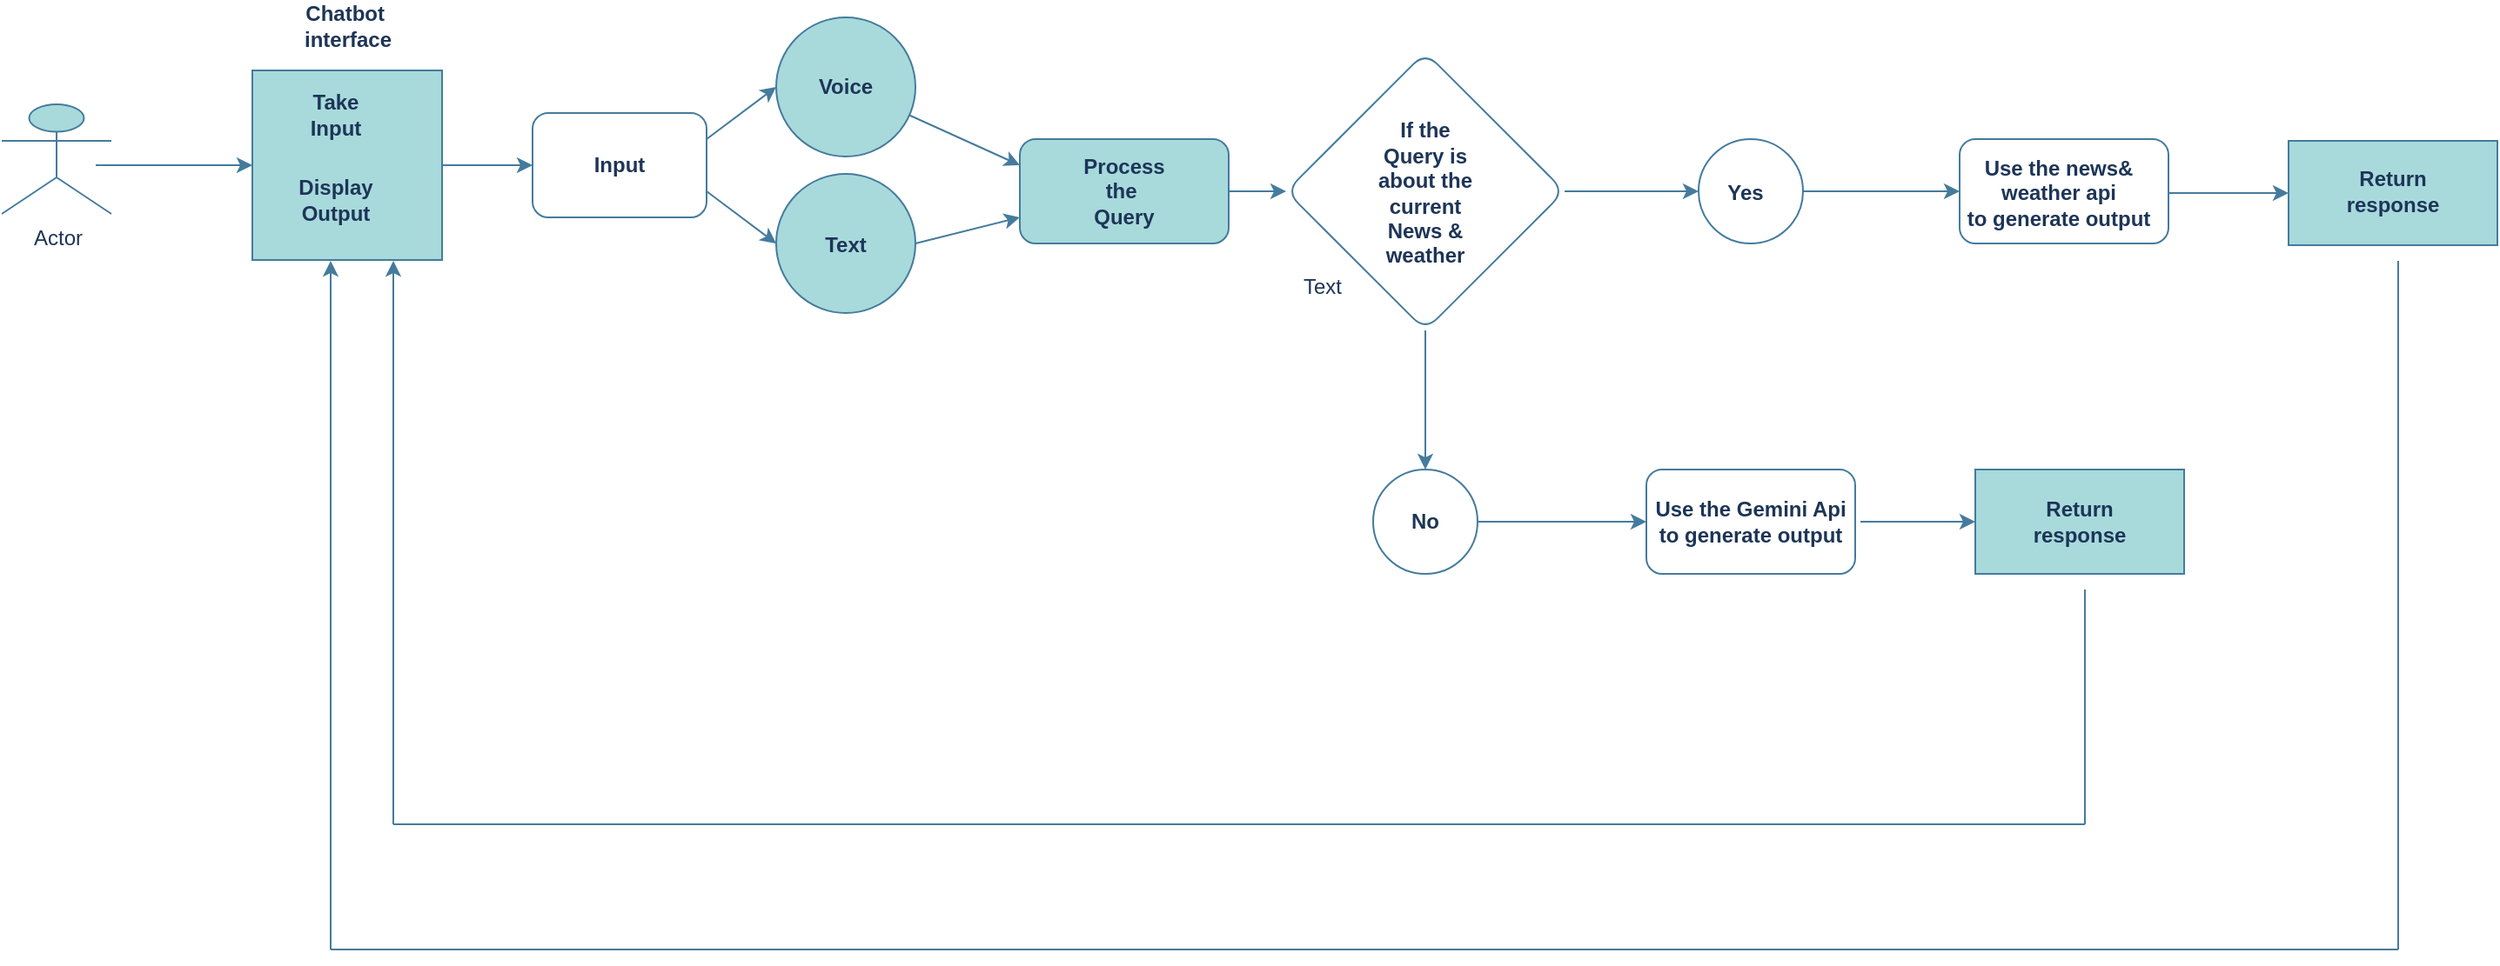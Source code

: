 <mxfile version="26.0.14">
  <diagram name="Page-1" id="WGX-TNtPYBnaQaIRH1jn">
    <mxGraphModel dx="3585" dy="803" grid="1" gridSize="9" guides="1" tooltips="1" connect="1" arrows="1" fold="1" page="1" pageScale="1" pageWidth="1600" pageHeight="900" math="0" shadow="0">
      <root>
        <mxCell id="0" />
        <mxCell id="1" parent="0" />
        <mxCell id="cmiLRkFoAbaz6LtYjS5a-15" value="" style="rounded=1;whiteSpace=wrap;html=1;labelBackgroundColor=none;fillColor=#A8DADC;strokeColor=#457B9D;fontColor=#1D3557;" vertex="1" parent="1">
          <mxGeometry x="540" y="290" width="120" height="60" as="geometry" />
        </mxCell>
        <mxCell id="cmiLRkFoAbaz6LtYjS5a-16" value="" style="endArrow=classic;html=1;rounded=1;entryX=0;entryY=0.25;entryDx=0;entryDy=0;labelBackgroundColor=none;fontColor=default;strokeColor=#457B9D;" edge="1" parent="1" source="cmiLRkFoAbaz6LtYjS5a-9" target="cmiLRkFoAbaz6LtYjS5a-15">
          <mxGeometry width="50" height="50" relative="1" as="geometry">
            <mxPoint x="350" y="270" as="sourcePoint" />
            <mxPoint x="380" y="240" as="targetPoint" />
          </mxGeometry>
        </mxCell>
        <mxCell id="cmiLRkFoAbaz6LtYjS5a-17" value="" style="endArrow=classic;html=1;rounded=1;entryX=0;entryY=0.75;entryDx=0;entryDy=0;exitX=1;exitY=0.5;exitDx=0;exitDy=0;labelBackgroundColor=none;fontColor=default;strokeColor=#457B9D;" edge="1" parent="1" source="cmiLRkFoAbaz6LtYjS5a-23" target="cmiLRkFoAbaz6LtYjS5a-15">
          <mxGeometry width="50" height="50" relative="1" as="geometry">
            <mxPoint x="410" y="360" as="sourcePoint" />
            <mxPoint x="410" y="315" as="targetPoint" />
          </mxGeometry>
        </mxCell>
        <mxCell id="cmiLRkFoAbaz6LtYjS5a-52" style="edgeStyle=orthogonalEdgeStyle;rounded=1;orthogonalLoop=1;jettySize=auto;html=1;entryX=0;entryY=0.5;entryDx=0;entryDy=0;fontFamily=Helvetica;fontSize=12;fontColor=default;labelBackgroundColor=none;strokeColor=#457B9D;" edge="1" parent="1" source="cmiLRkFoAbaz6LtYjS5a-18" target="cmiLRkFoAbaz6LtYjS5a-49">
          <mxGeometry relative="1" as="geometry" />
        </mxCell>
        <mxCell id="cmiLRkFoAbaz6LtYjS5a-18" value="&lt;b&gt;Process&lt;/b&gt;&lt;div&gt;&lt;b&gt;the&amp;nbsp;&lt;/b&gt;&lt;/div&gt;&lt;div&gt;&lt;b&gt;Query&lt;/b&gt;&lt;/div&gt;" style="text;html=1;align=center;verticalAlign=middle;whiteSpace=wrap;rounded=1;labelBackgroundColor=none;fontColor=#1D3557;" vertex="1" parent="1">
          <mxGeometry x="540" y="305" width="120" height="30" as="geometry" />
        </mxCell>
        <mxCell id="cmiLRkFoAbaz6LtYjS5a-9" value="" style="ellipse;whiteSpace=wrap;html=1;aspect=fixed;rounded=1;labelBackgroundColor=none;fillColor=#A8DADC;strokeColor=#457B9D;fontColor=#1D3557;" vertex="1" parent="1">
          <mxGeometry x="400" y="220" width="80" height="80" as="geometry" />
        </mxCell>
        <mxCell id="cmiLRkFoAbaz6LtYjS5a-23" value="" style="ellipse;whiteSpace=wrap;html=1;aspect=fixed;rounded=1;labelBackgroundColor=none;fillColor=#A8DADC;strokeColor=#457B9D;fontColor=#1D3557;" vertex="1" parent="1">
          <mxGeometry x="400" y="310" width="80" height="80" as="geometry" />
        </mxCell>
        <mxCell id="cmiLRkFoAbaz6LtYjS5a-24" value="" style="rounded=1;whiteSpace=wrap;html=1;align=center;verticalAlign=middle;fontFamily=Helvetica;fontSize=12;fillColor=none;labelBackgroundColor=none;strokeColor=#457B9D;fontColor=#1D3557;" vertex="1" parent="1">
          <mxGeometry x="260" y="275" width="100" height="60" as="geometry" />
        </mxCell>
        <mxCell id="cmiLRkFoAbaz6LtYjS5a-25" value="" style="endArrow=classic;html=1;rounded=1;fontFamily=Helvetica;fontSize=12;fontColor=default;entryX=0;entryY=0.5;entryDx=0;entryDy=0;labelBackgroundColor=none;exitX=1;exitY=0.25;exitDx=0;exitDy=0;strokeColor=#457B9D;" edge="1" parent="1" source="cmiLRkFoAbaz6LtYjS5a-24" target="cmiLRkFoAbaz6LtYjS5a-9">
          <mxGeometry width="50" height="50" relative="1" as="geometry">
            <mxPoint x="280" y="280" as="sourcePoint" />
            <mxPoint x="330" y="230" as="targetPoint" />
          </mxGeometry>
        </mxCell>
        <mxCell id="cmiLRkFoAbaz6LtYjS5a-26" value="" style="endArrow=classic;html=1;rounded=1;fontFamily=Helvetica;fontSize=12;fontColor=default;entryX=0;entryY=0.5;entryDx=0;entryDy=0;labelBackgroundColor=none;exitX=1;exitY=0.75;exitDx=0;exitDy=0;strokeColor=#457B9D;" edge="1" parent="1" source="cmiLRkFoAbaz6LtYjS5a-24" target="cmiLRkFoAbaz6LtYjS5a-23">
          <mxGeometry width="50" height="50" relative="1" as="geometry">
            <mxPoint x="280" y="320" as="sourcePoint" />
            <mxPoint x="310" y="350" as="targetPoint" />
          </mxGeometry>
        </mxCell>
        <mxCell id="cmiLRkFoAbaz6LtYjS5a-29" value="&lt;b&gt;Input&lt;/b&gt;" style="text;html=1;align=center;verticalAlign=middle;whiteSpace=wrap;rounded=1;fontFamily=Helvetica;fontSize=12;labelBackgroundColor=none;fontColor=#1D3557;" vertex="1" parent="1">
          <mxGeometry x="280" y="290" width="60" height="30" as="geometry" />
        </mxCell>
        <mxCell id="cmiLRkFoAbaz6LtYjS5a-30" value="&lt;b&gt;Text&lt;/b&gt;" style="text;html=1;align=center;verticalAlign=middle;whiteSpace=wrap;rounded=1;fontFamily=Helvetica;fontSize=12;labelBackgroundColor=none;fontColor=#1D3557;" vertex="1" parent="1">
          <mxGeometry x="410" y="336" width="60" height="30" as="geometry" />
        </mxCell>
        <mxCell id="cmiLRkFoAbaz6LtYjS5a-31" value="&lt;b&gt;Voice&lt;/b&gt;" style="text;html=1;align=center;verticalAlign=middle;whiteSpace=wrap;rounded=1;fontFamily=Helvetica;fontSize=12;labelBackgroundColor=none;fontColor=#1D3557;" vertex="1" parent="1">
          <mxGeometry x="410" y="245" width="60" height="30" as="geometry" />
        </mxCell>
        <mxCell id="cmiLRkFoAbaz6LtYjS5a-33" value="&lt;b&gt;If the Query is about the current News &amp;amp; weather&lt;/b&gt;" style="text;html=1;align=center;verticalAlign=middle;whiteSpace=wrap;rounded=1;fontFamily=Helvetica;fontSize=12;labelBackgroundColor=none;fontColor=#1D3557;" vertex="1" parent="1">
          <mxGeometry x="743" y="306" width="60" height="29" as="geometry" />
        </mxCell>
        <mxCell id="cmiLRkFoAbaz6LtYjS5a-57" style="edgeStyle=orthogonalEdgeStyle;rounded=1;orthogonalLoop=1;jettySize=auto;html=1;entryX=0;entryY=0.5;entryDx=0;entryDy=0;fontFamily=Helvetica;fontSize=12;fontColor=default;labelBackgroundColor=none;strokeColor=#457B9D;" edge="1" parent="1" source="cmiLRkFoAbaz6LtYjS5a-49" target="cmiLRkFoAbaz6LtYjS5a-56">
          <mxGeometry relative="1" as="geometry" />
        </mxCell>
        <mxCell id="cmiLRkFoAbaz6LtYjS5a-61" style="edgeStyle=orthogonalEdgeStyle;rounded=0;orthogonalLoop=1;jettySize=auto;html=1;exitX=0.5;exitY=1;exitDx=0;exitDy=0;entryX=0.5;entryY=0;entryDx=0;entryDy=0;fontColor=default;labelBackgroundColor=none;strokeColor=#457B9D;" edge="1" parent="1" source="cmiLRkFoAbaz6LtYjS5a-49" target="cmiLRkFoAbaz6LtYjS5a-60">
          <mxGeometry relative="1" as="geometry" />
        </mxCell>
        <mxCell id="cmiLRkFoAbaz6LtYjS5a-49" value="" style="rhombus;whiteSpace=wrap;html=1;rounded=1;align=center;verticalAlign=middle;fontFamily=Helvetica;fontSize=12;fillColor=none;movable=1;resizable=1;rotatable=1;deletable=1;editable=1;locked=0;connectable=1;labelBackgroundColor=none;strokeColor=#457B9D;fontColor=#1D3557;" vertex="1" parent="1">
          <mxGeometry x="693" y="240" width="160" height="160" as="geometry" />
        </mxCell>
        <mxCell id="cmiLRkFoAbaz6LtYjS5a-54" value="&lt;b&gt;Yes&lt;/b&gt;" style="text;html=1;align=center;verticalAlign=middle;whiteSpace=wrap;rounded=1;fontFamily=Helvetica;fontSize=12;labelBackgroundColor=none;fontColor=#1D3557;" vertex="1" parent="1">
          <mxGeometry x="927" y="306" width="60" height="30" as="geometry" />
        </mxCell>
        <mxCell id="cmiLRkFoAbaz6LtYjS5a-59" style="edgeStyle=orthogonalEdgeStyle;rounded=1;orthogonalLoop=1;jettySize=auto;html=1;entryX=0;entryY=0.5;entryDx=0;entryDy=0;fontFamily=Helvetica;fontSize=12;fontColor=default;labelBackgroundColor=none;strokeColor=#457B9D;" edge="1" parent="1" source="cmiLRkFoAbaz6LtYjS5a-56" target="cmiLRkFoAbaz6LtYjS5a-58">
          <mxGeometry relative="1" as="geometry" />
        </mxCell>
        <mxCell id="cmiLRkFoAbaz6LtYjS5a-56" value="" style="ellipse;whiteSpace=wrap;html=1;aspect=fixed;rounded=1;align=center;verticalAlign=middle;fontFamily=Helvetica;fontSize=12;fillColor=none;labelBackgroundColor=none;strokeColor=#457B9D;fontColor=#1D3557;" vertex="1" parent="1">
          <mxGeometry x="930" y="290" width="60" height="60" as="geometry" />
        </mxCell>
        <mxCell id="cmiLRkFoAbaz6LtYjS5a-58" value="" style="rounded=1;whiteSpace=wrap;html=1;align=center;verticalAlign=middle;fontFamily=Helvetica;fontSize=12;fillColor=none;labelBackgroundColor=none;strokeColor=#457B9D;fontColor=#1D3557;" vertex="1" parent="1">
          <mxGeometry x="1080" y="290" width="120" height="60" as="geometry" />
        </mxCell>
        <mxCell id="cmiLRkFoAbaz6LtYjS5a-60" value="" style="ellipse;whiteSpace=wrap;html=1;aspect=fixed;rounded=1;align=center;verticalAlign=middle;fontFamily=Helvetica;fontSize=12;fillColor=none;labelBackgroundColor=none;strokeColor=#457B9D;fontColor=#1D3557;" vertex="1" parent="1">
          <mxGeometry x="743" y="480" width="60" height="60" as="geometry" />
        </mxCell>
        <mxCell id="cmiLRkFoAbaz6LtYjS5a-65" style="edgeStyle=orthogonalEdgeStyle;rounded=0;orthogonalLoop=1;jettySize=auto;html=1;fontColor=default;labelBackgroundColor=none;strokeColor=#457B9D;" edge="1" parent="1" source="cmiLRkFoAbaz6LtYjS5a-62">
          <mxGeometry relative="1" as="geometry">
            <mxPoint x="900" y="510" as="targetPoint" />
          </mxGeometry>
        </mxCell>
        <mxCell id="cmiLRkFoAbaz6LtYjS5a-62" value="&lt;b&gt;No&lt;/b&gt;" style="text;html=1;align=center;verticalAlign=middle;whiteSpace=wrap;rounded=0;labelBackgroundColor=none;fontColor=#1D3557;" vertex="1" parent="1">
          <mxGeometry x="743" y="495" width="60" height="30" as="geometry" />
        </mxCell>
        <mxCell id="cmiLRkFoAbaz6LtYjS5a-63" value="" style="rounded=1;whiteSpace=wrap;html=1;align=center;verticalAlign=middle;fontFamily=Helvetica;fontSize=12;fillColor=none;labelBackgroundColor=none;strokeColor=#457B9D;fontColor=#1D3557;" vertex="1" parent="1">
          <mxGeometry x="900" y="480" width="120" height="60" as="geometry" />
        </mxCell>
        <mxCell id="cmiLRkFoAbaz6LtYjS5a-70" style="edgeStyle=orthogonalEdgeStyle;rounded=0;orthogonalLoop=1;jettySize=auto;html=1;entryX=0;entryY=0.5;entryDx=0;entryDy=0;fontColor=default;labelBackgroundColor=none;strokeColor=#457B9D;" edge="1" parent="1" source="cmiLRkFoAbaz6LtYjS5a-66" target="cmiLRkFoAbaz6LtYjS5a-68">
          <mxGeometry relative="1" as="geometry" />
        </mxCell>
        <mxCell id="cmiLRkFoAbaz6LtYjS5a-66" value="&lt;b&gt;Use the news&amp;amp; weather api to&amp;nbsp;generate output&lt;/b&gt;" style="text;html=1;align=center;verticalAlign=middle;whiteSpace=wrap;rounded=0;labelBackgroundColor=none;fontColor=#1D3557;" vertex="1" parent="1">
          <mxGeometry x="1074" y="306" width="126" height="30" as="geometry" />
        </mxCell>
        <mxCell id="cmiLRkFoAbaz6LtYjS5a-83" style="edgeStyle=orthogonalEdgeStyle;rounded=0;orthogonalLoop=1;jettySize=auto;html=1;entryX=0;entryY=0.5;entryDx=0;entryDy=0;fontColor=default;labelBackgroundColor=none;strokeColor=#457B9D;" edge="1" parent="1" source="cmiLRkFoAbaz6LtYjS5a-67" target="cmiLRkFoAbaz6LtYjS5a-81">
          <mxGeometry relative="1" as="geometry" />
        </mxCell>
        <mxCell id="cmiLRkFoAbaz6LtYjS5a-67" value="&lt;b&gt;Use the Gemini Api to generate output&lt;/b&gt;" style="text;html=1;align=center;verticalAlign=middle;whiteSpace=wrap;rounded=0;labelBackgroundColor=none;fontColor=#1D3557;" vertex="1" parent="1">
          <mxGeometry x="897" y="495" width="126" height="30" as="geometry" />
        </mxCell>
        <mxCell id="cmiLRkFoAbaz6LtYjS5a-68" value="" style="rounded=0;whiteSpace=wrap;html=1;labelBackgroundColor=none;fillColor=#A8DADC;strokeColor=#457B9D;fontColor=#1D3557;" vertex="1" parent="1">
          <mxGeometry x="1269" y="291" width="120" height="60" as="geometry" />
        </mxCell>
        <mxCell id="cmiLRkFoAbaz6LtYjS5a-69" value="&lt;b&gt;Return response&lt;/b&gt;" style="text;html=1;align=center;verticalAlign=middle;whiteSpace=wrap;rounded=0;labelBackgroundColor=none;fontColor=#1D3557;" vertex="1" parent="1">
          <mxGeometry x="1299" y="305" width="60" height="30" as="geometry" />
        </mxCell>
        <mxCell id="cmiLRkFoAbaz6LtYjS5a-78" style="edgeStyle=orthogonalEdgeStyle;rounded=0;orthogonalLoop=1;jettySize=auto;html=1;entryX=0;entryY=0.5;entryDx=0;entryDy=0;fontColor=default;labelBackgroundColor=none;strokeColor=#457B9D;" edge="1" parent="1" source="cmiLRkFoAbaz6LtYjS5a-76" target="cmiLRkFoAbaz6LtYjS5a-24">
          <mxGeometry relative="1" as="geometry" />
        </mxCell>
        <mxCell id="cmiLRkFoAbaz6LtYjS5a-76" value="" style="whiteSpace=wrap;html=1;aspect=fixed;labelBackgroundColor=none;fillColor=#A8DADC;strokeColor=#457B9D;fontColor=#1D3557;" vertex="1" parent="1">
          <mxGeometry x="99" y="250.5" width="109" height="109" as="geometry" />
        </mxCell>
        <mxCell id="cmiLRkFoAbaz6LtYjS5a-80" value="" style="endArrow=none;html=1;rounded=0;fontColor=default;labelBackgroundColor=none;strokeColor=#457B9D;" edge="1" parent="1">
          <mxGeometry width="50" height="50" relative="1" as="geometry">
            <mxPoint x="1332" y="756" as="sourcePoint" />
            <mxPoint x="1332" y="360" as="targetPoint" />
          </mxGeometry>
        </mxCell>
        <mxCell id="cmiLRkFoAbaz6LtYjS5a-81" value="" style="rounded=0;whiteSpace=wrap;html=1;labelBackgroundColor=none;fillColor=#A8DADC;strokeColor=#457B9D;fontColor=#1D3557;" vertex="1" parent="1">
          <mxGeometry x="1089" y="480" width="120" height="60" as="geometry" />
        </mxCell>
        <mxCell id="cmiLRkFoAbaz6LtYjS5a-82" value="&lt;b&gt;Return response&lt;/b&gt;" style="text;html=1;align=center;verticalAlign=middle;whiteSpace=wrap;rounded=0;labelBackgroundColor=none;fontColor=#1D3557;" vertex="1" parent="1">
          <mxGeometry x="1119" y="495" width="60" height="30" as="geometry" />
        </mxCell>
        <mxCell id="cmiLRkFoAbaz6LtYjS5a-85" value="&lt;b&gt;Display&lt;/b&gt;&lt;div&gt;&lt;b&gt;Output&lt;/b&gt;&lt;/div&gt;" style="text;html=1;align=center;verticalAlign=middle;whiteSpace=wrap;rounded=0;labelBackgroundColor=none;fontColor=#1D3557;" vertex="1" parent="1">
          <mxGeometry x="117" y="310" width="60" height="30" as="geometry" />
        </mxCell>
        <mxCell id="cmiLRkFoAbaz6LtYjS5a-86" value="&lt;b&gt;Take&lt;/b&gt;&lt;div&gt;&lt;b&gt;Input&lt;/b&gt;&lt;/div&gt;" style="text;html=1;align=center;verticalAlign=middle;whiteSpace=wrap;rounded=0;labelBackgroundColor=none;fontColor=#1D3557;" vertex="1" parent="1">
          <mxGeometry x="117" y="261" width="60" height="30" as="geometry" />
        </mxCell>
        <mxCell id="cmiLRkFoAbaz6LtYjS5a-88" value="" style="endArrow=none;html=1;rounded=0;fontColor=default;labelBackgroundColor=none;strokeColor=#457B9D;" edge="1" parent="1">
          <mxGeometry width="50" height="50" relative="1" as="geometry">
            <mxPoint x="1152" y="684" as="sourcePoint" />
            <mxPoint x="1152" y="549" as="targetPoint" />
          </mxGeometry>
        </mxCell>
        <mxCell id="cmiLRkFoAbaz6LtYjS5a-91" style="edgeStyle=orthogonalEdgeStyle;rounded=0;orthogonalLoop=1;jettySize=auto;html=1;entryX=0;entryY=0.5;entryDx=0;entryDy=0;fontColor=default;labelBackgroundColor=none;strokeColor=#457B9D;" edge="1" parent="1" target="cmiLRkFoAbaz6LtYjS5a-76">
          <mxGeometry relative="1" as="geometry">
            <mxPoint x="36" y="305.0" as="sourcePoint" />
            <Array as="points">
              <mxPoint x="9" y="305" />
              <mxPoint x="9" y="305" />
            </Array>
          </mxGeometry>
        </mxCell>
        <mxCell id="cmiLRkFoAbaz6LtYjS5a-92" value="" style="endArrow=none;html=1;rounded=0;fontColor=default;labelBackgroundColor=none;strokeColor=#457B9D;" edge="1" parent="1">
          <mxGeometry width="50" height="50" relative="1" as="geometry">
            <mxPoint x="144" y="756" as="sourcePoint" />
            <mxPoint x="1332" y="756" as="targetPoint" />
          </mxGeometry>
        </mxCell>
        <mxCell id="cmiLRkFoAbaz6LtYjS5a-93" value="" style="endArrow=classic;html=1;rounded=0;fontColor=default;labelBackgroundColor=none;strokeColor=#457B9D;" edge="1" parent="1">
          <mxGeometry width="50" height="50" relative="1" as="geometry">
            <mxPoint x="144" y="756" as="sourcePoint" />
            <mxPoint x="144" y="360" as="targetPoint" />
          </mxGeometry>
        </mxCell>
        <mxCell id="cmiLRkFoAbaz6LtYjS5a-94" value="" style="endArrow=none;html=1;rounded=0;fontColor=default;labelBackgroundColor=none;strokeColor=#457B9D;" edge="1" parent="1">
          <mxGeometry width="50" height="50" relative="1" as="geometry">
            <mxPoint x="180" y="684" as="sourcePoint" />
            <mxPoint x="1152" y="684" as="targetPoint" />
          </mxGeometry>
        </mxCell>
        <mxCell id="cmiLRkFoAbaz6LtYjS5a-96" value="" style="endArrow=classic;html=1;rounded=0;fontColor=default;labelBackgroundColor=none;strokeColor=#457B9D;" edge="1" parent="1">
          <mxGeometry width="50" height="50" relative="1" as="geometry">
            <mxPoint x="180" y="684" as="sourcePoint" />
            <mxPoint x="180" y="360" as="targetPoint" />
          </mxGeometry>
        </mxCell>
        <mxCell id="cmiLRkFoAbaz6LtYjS5a-97" value="Text" style="text;html=1;align=center;verticalAlign=middle;whiteSpace=wrap;rounded=0;labelBackgroundColor=none;fontColor=#1D3557;" vertex="1" parent="1">
          <mxGeometry x="684" y="360" width="60" height="30" as="geometry" />
        </mxCell>
        <mxCell id="cmiLRkFoAbaz6LtYjS5a-98" value="&lt;b&gt;Chatbot&amp;nbsp;&lt;/b&gt;&lt;div&gt;&lt;b&gt;interface&lt;/b&gt;&lt;/div&gt;" style="text;html=1;align=center;verticalAlign=middle;whiteSpace=wrap;rounded=0;labelBackgroundColor=none;fontColor=#1D3557;" vertex="1" parent="1">
          <mxGeometry x="123.5" y="210" width="60" height="30" as="geometry" />
        </mxCell>
        <mxCell id="cmiLRkFoAbaz6LtYjS5a-99" value="Actor" style="shape=umlActor;verticalLabelPosition=bottom;verticalAlign=top;html=1;outlineConnect=0;strokeColor=#457B9D;fontColor=#1D3557;fillColor=#A8DADC;" vertex="1" parent="1">
          <mxGeometry x="-45" y="270" width="63" height="63" as="geometry" />
        </mxCell>
      </root>
    </mxGraphModel>
  </diagram>
</mxfile>
